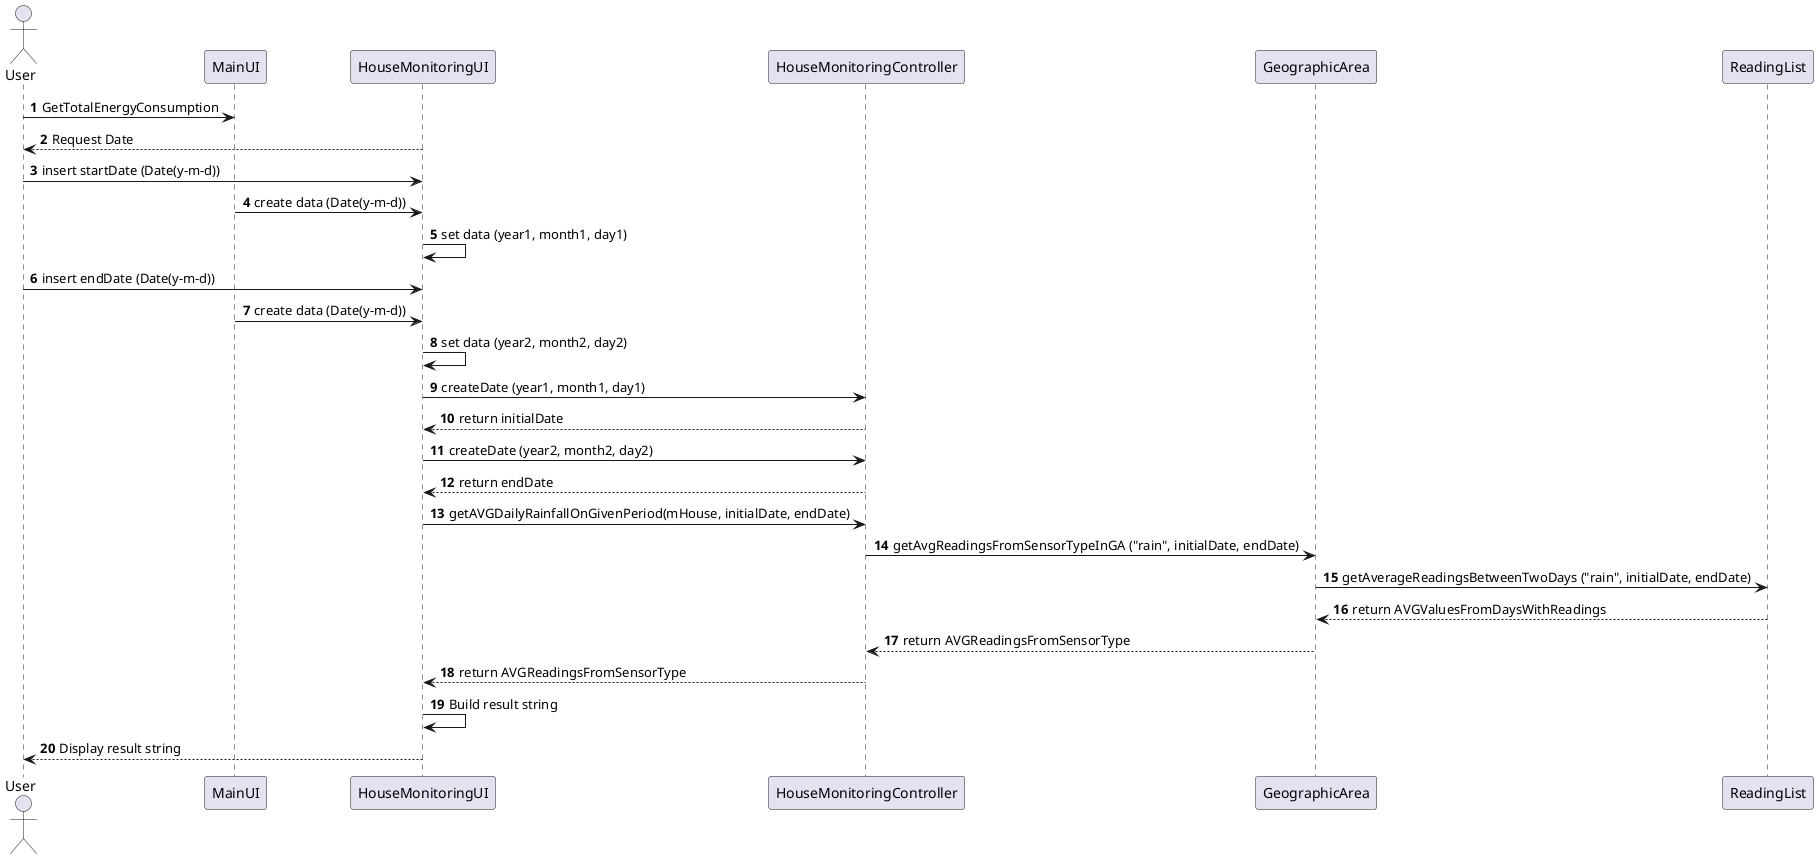 @startuml
autonumber
actor User
User -> MainUI: GetTotalEnergyConsumption
HouseMonitoringUI --> User: Request Date
User -> HouseMonitoringUI: insert startDate (Date(y-m-d))
MainUI -> HouseMonitoringUI: create data (Date(y-m-d))
HouseMonitoringUI -> HouseMonitoringUI: set data (year1, month1, day1)
User -> HouseMonitoringUI: insert endDate (Date(y-m-d))
MainUI -> HouseMonitoringUI: create data (Date(y-m-d))
HouseMonitoringUI -> HouseMonitoringUI: set data (year2, month2, day2)
HouseMonitoringUI -> HouseMonitoringController: createDate (year1, month1, day1)
HouseMonitoringController --> HouseMonitoringUI: return initialDate
HouseMonitoringUI -> HouseMonitoringController: createDate (year2, month2, day2)
HouseMonitoringController --> HouseMonitoringUI: return endDate
HouseMonitoringUI -> HouseMonitoringController: getAVGDailyRainfallOnGivenPeriod(mHouse, initialDate, endDate)
HouseMonitoringController -> GeographicArea: getAvgReadingsFromSensorTypeInGA ("rain", initialDate, endDate)
GeographicArea -> ReadingList: getAverageReadingsBetweenTwoDays ("rain", initialDate, endDate)
ReadingList --> GeographicArea: return AVGValuesFromDaysWithReadings
GeographicArea --> HouseMonitoringController: return AVGReadingsFromSensorType
HouseMonitoringController -->  HouseMonitoringUI: return AVGReadingsFromSensorType
HouseMonitoringUI -> HouseMonitoringUI: Build result string
HouseMonitoringUI -->User: Display result string
@enduml